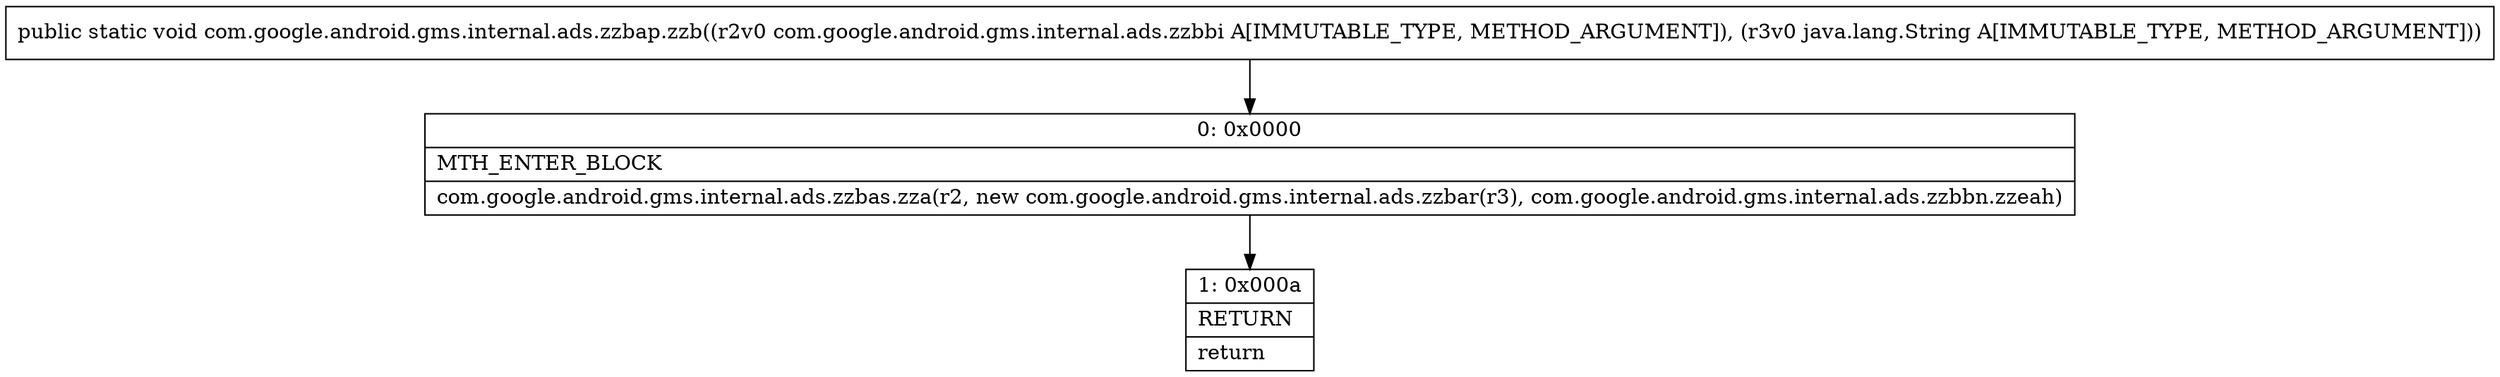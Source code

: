 digraph "CFG forcom.google.android.gms.internal.ads.zzbap.zzb(Lcom\/google\/android\/gms\/internal\/ads\/zzbbi;Ljava\/lang\/String;)V" {
Node_0 [shape=record,label="{0\:\ 0x0000|MTH_ENTER_BLOCK\l|com.google.android.gms.internal.ads.zzbas.zza(r2, new com.google.android.gms.internal.ads.zzbar(r3), com.google.android.gms.internal.ads.zzbbn.zzeah)\l}"];
Node_1 [shape=record,label="{1\:\ 0x000a|RETURN\l|return\l}"];
MethodNode[shape=record,label="{public static void com.google.android.gms.internal.ads.zzbap.zzb((r2v0 com.google.android.gms.internal.ads.zzbbi A[IMMUTABLE_TYPE, METHOD_ARGUMENT]), (r3v0 java.lang.String A[IMMUTABLE_TYPE, METHOD_ARGUMENT])) }"];
MethodNode -> Node_0;
Node_0 -> Node_1;
}

